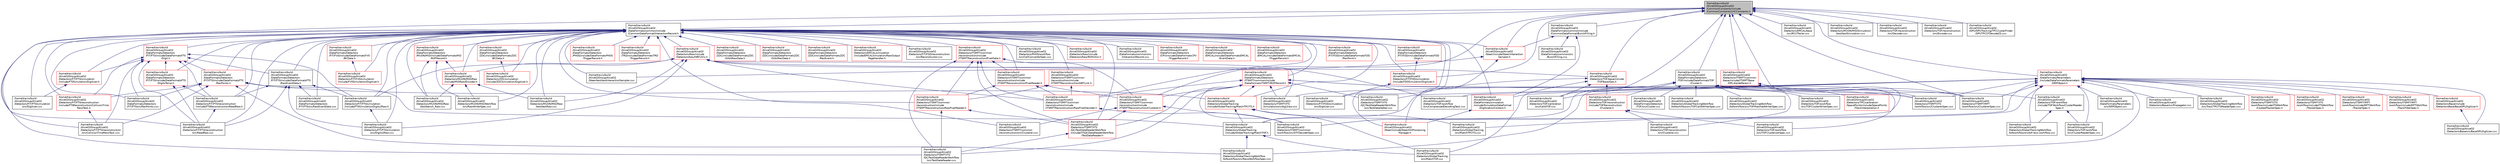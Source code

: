 digraph "/home/travis/build/AliceO2Group/AliceO2/Common/Constants/include/CommonConstants/LHCConstants.h"
{
 // INTERACTIVE_SVG=YES
  bgcolor="transparent";
  edge [fontname="Helvetica",fontsize="10",labelfontname="Helvetica",labelfontsize="10"];
  node [fontname="Helvetica",fontsize="10",shape=record];
  Node1 [label="/home/travis/build\l/AliceO2Group/AliceO2\l/Common/Constants/include\l/CommonConstants/LHCConstants.h",height=0.2,width=0.4,color="black", fillcolor="grey75", style="filled", fontcolor="black"];
  Node1 -> Node2 [dir="back",color="midnightblue",fontsize="10",style="solid",fontname="Helvetica"];
  Node2 [label="/home/travis/build\l/AliceO2Group/AliceO2\l/DataFormats/common/include\l/CommonDataFormat/BunchFilling.h",height=0.2,width=0.4,color="black",URL="$d4/d5f/BunchFilling_8h.html"];
  Node2 -> Node3 [dir="back",color="midnightblue",fontsize="10",style="solid",fontname="Helvetica"];
  Node3 [label="/home/travis/build\l/AliceO2Group/AliceO2\l/DataFormats/common/src\l/BunchFilling.cxx",height=0.2,width=0.4,color="black",URL="$db/de7/BunchFilling_8cxx.html"];
  Node2 -> Node4 [dir="back",color="midnightblue",fontsize="10",style="solid",fontname="Helvetica"];
  Node4 [label="/home/travis/build\l/AliceO2Group/AliceO2\l/DataFormats/simulation\l/include/SimulationDataFormat\l/DigitizationContext.h",height=0.2,width=0.4,color="red",URL="$d1/def/DigitizationContext_8h.html"];
  Node4 -> Node6 [dir="back",color="midnightblue",fontsize="10",style="solid",fontname="Helvetica"];
  Node6 [label="/home/travis/build\l/AliceO2Group/AliceO2\l/Steer/include/Steer/HitProcessing\lManager.h",height=0.2,width=0.4,color="red",URL="$dd/d40/HitProcessingManager_8h.html"];
  Node2 -> Node28 [dir="back",color="midnightblue",fontsize="10",style="solid",fontname="Helvetica"];
  Node28 [label="/home/travis/build\l/AliceO2Group/AliceO2\l/Steer/include/Steer/Interaction\lSampler.h",height=0.2,width=0.4,color="red",URL="$df/dff/InteractionSampler_8h.html"];
  Node28 -> Node6 [dir="back",color="midnightblue",fontsize="10",style="solid",fontname="Helvetica"];
  Node28 -> Node34 [dir="back",color="midnightblue",fontsize="10",style="solid",fontname="Helvetica"];
  Node34 [label="/home/travis/build\l/AliceO2Group/AliceO2\l/Steer/test/testInteractionSampler.cxx",height=0.2,width=0.4,color="black",URL="$d6/d9e/testInteractionSampler_8cxx.html"];
  Node1 -> Node35 [dir="back",color="midnightblue",fontsize="10",style="solid",fontname="Helvetica"];
  Node35 [label="/home/travis/build\l/AliceO2Group/AliceO2\l/DataFormats/common/include\l/CommonDataFormat/InteractionRecord.h",height=0.2,width=0.4,color="black",URL="$d9/d80/InteractionRecord_8h.html"];
  Node35 -> Node36 [dir="back",color="midnightblue",fontsize="10",style="solid",fontname="Helvetica"];
  Node36 [label="/home/travis/build\l/AliceO2Group/AliceO2\l/DataFormats/common/src\l/InteractionRecord.cxx",height=0.2,width=0.4,color="black",URL="$d3/d7a/InteractionRecord_8cxx.html"];
  Node35 -> Node37 [dir="back",color="midnightblue",fontsize="10",style="solid",fontname="Helvetica"];
  Node37 [label="/home/travis/build\l/AliceO2Group/AliceO2\l/DataFormats/Detectors\l/CPV/include/DataFormatsCPV\l/TriggerRecord.h",height=0.2,width=0.4,color="red",URL="$d6/d7a/CPV_2include_2DataFormatsCPV_2TriggerRecord_8h.html"];
  Node35 -> Node46 [dir="back",color="midnightblue",fontsize="10",style="solid",fontname="Helvetica"];
  Node46 [label="/home/travis/build\l/AliceO2Group/AliceO2\l/DataFormats/Detectors\l/EMCAL/include/DataFormatsEMCAL\l/EventData.h",height=0.2,width=0.4,color="red",URL="$dd/df3/EventData_8h.html"];
  Node35 -> Node52 [dir="back",color="midnightblue",fontsize="10",style="solid",fontname="Helvetica"];
  Node52 [label="/home/travis/build\l/AliceO2Group/AliceO2\l/DataFormats/Detectors\l/EMCAL/include/DataFormatsEMCAL\l/TriggerRecord.h",height=0.2,width=0.4,color="red",URL="$d9/d38/EMCAL_2include_2DataFormatsEMCAL_2TriggerRecord_8h.html"];
  Node35 -> Node68 [dir="back",color="midnightblue",fontsize="10",style="solid",fontname="Helvetica"];
  Node68 [label="/home/travis/build\l/AliceO2Group/AliceO2\l/DataFormats/Detectors\l/FIT/FDD/include/DataFormatsFDD\l/Digit.h",height=0.2,width=0.4,color="red",URL="$d9/dc4/DataFormats_2Detectors_2FIT_2FDD_2include_2DataFormatsFDD_2Digit_8h.html"];
  Node68 -> Node74 [dir="back",color="midnightblue",fontsize="10",style="solid",fontname="Helvetica"];
  Node74 [label="/home/travis/build\l/AliceO2Group/AliceO2\l/Detectors/FIT/FDD/simulation\l/include/FDDSimulation/Digitizer.h",height=0.2,width=0.4,color="red",URL="$d3/d51/FIT_2FDD_2simulation_2include_2FDDSimulation_2Digitizer_8h.html"];
  Node74 -> Node75 [dir="back",color="midnightblue",fontsize="10",style="solid",fontname="Helvetica"];
  Node75 [label="/home/travis/build\l/AliceO2Group/AliceO2\l/Detectors/FIT/FDD/simulation\l/src/Digitizer.cxx",height=0.2,width=0.4,color="black",URL="$d0/d8c/FIT_2FDD_2simulation_2src_2Digitizer_8cxx.html"];
  Node35 -> Node79 [dir="back",color="midnightblue",fontsize="10",style="solid",fontname="Helvetica"];
  Node79 [label="/home/travis/build\l/AliceO2Group/AliceO2\l/DataFormats/Detectors\l/FIT/FDD/include/DataFormatsFDD\l/RecPoint.h",height=0.2,width=0.4,color="red",URL="$d8/d0c/RecPoint_8h.html",tooltip="Definition of the FDD RecPoint class. "];
  Node35 -> Node83 [dir="back",color="midnightblue",fontsize="10",style="solid",fontname="Helvetica"];
  Node83 [label="/home/travis/build\l/AliceO2Group/AliceO2\l/DataFormats/Detectors\l/FIT/FT0/include/DataFormatsFT0\l/Digit.h",height=0.2,width=0.4,color="red",URL="$d0/d0a/DataFormats_2Detectors_2FIT_2FT0_2include_2DataFormatsFT0_2Digit_8h.html"];
  Node83 -> Node84 [dir="back",color="midnightblue",fontsize="10",style="solid",fontname="Helvetica"];
  Node84 [label="/home/travis/build\l/AliceO2Group/AliceO2\l/DataFormats/Detectors\l/FIT/FT0/include/DataFormatsFT0\l/DigitsTemp.h",height=0.2,width=0.4,color="red",URL="$d5/d65/DigitsTemp_8h.html"];
  Node84 -> Node86 [dir="back",color="midnightblue",fontsize="10",style="solid",fontname="Helvetica"];
  Node86 [label="/home/travis/build\l/AliceO2Group/AliceO2\l/Detectors/FIT/FT0/reconstruction\l/include/FT0Reconstruction/ReadRaw.h",height=0.2,width=0.4,color="black",URL="$dd/d58/ReadRaw_8h.html",tooltip="read raw data and writes digits "];
  Node86 -> Node87 [dir="back",color="midnightblue",fontsize="10",style="solid",fontname="Helvetica"];
  Node87 [label="/home/travis/build\l/AliceO2Group/AliceO2\l/Detectors/FIT/FT0/reconstruction\l/src/ReadRaw.cxx",height=0.2,width=0.4,color="black",URL="$de/d70/ReadRaw_8cxx.html"];
  Node84 -> Node87 [dir="back",color="midnightblue",fontsize="10",style="solid",fontname="Helvetica"];
  Node83 -> Node88 [dir="back",color="midnightblue",fontsize="10",style="solid",fontname="Helvetica"];
  Node88 [label="/home/travis/build\l/AliceO2Group/AliceO2\l/DataFormats/Detectors\l/FIT/FT0/include/DataFormatsFT0\l/RawEventData.h",height=0.2,width=0.4,color="black",URL="$d1/dfe/RawEventData_8h.html"];
  Node88 -> Node89 [dir="back",color="midnightblue",fontsize="10",style="solid",fontname="Helvetica"];
  Node89 [label="/home/travis/build\l/AliceO2Group/AliceO2\l/DataFormats/Detectors\l/FIT/FT0/src/RawEventData.cxx",height=0.2,width=0.4,color="black",URL="$db/d97/RawEventData_8cxx.html"];
  Node88 -> Node86 [dir="back",color="midnightblue",fontsize="10",style="solid",fontname="Helvetica"];
  Node88 -> Node87 [dir="back",color="midnightblue",fontsize="10",style="solid",fontname="Helvetica"];
  Node88 -> Node90 [dir="back",color="midnightblue",fontsize="10",style="solid",fontname="Helvetica"];
  Node90 [label="/home/travis/build\l/AliceO2Group/AliceO2\l/Detectors/FIT/FT0/simulation\l/include/FT0Simulation/Digits2Raw.h",height=0.2,width=0.4,color="black",URL="$d8/dfe/Digits2Raw_8h.html",tooltip="converts digits to raw format "];
  Node90 -> Node91 [dir="back",color="midnightblue",fontsize="10",style="solid",fontname="Helvetica"];
  Node91 [label="/home/travis/build\l/AliceO2Group/AliceO2\l/Detectors/FIT/FT0/simulation\l/src/Digits2Raw.cxx",height=0.2,width=0.4,color="black",URL="$da/de9/Digits2Raw_8cxx.html"];
  Node88 -> Node91 [dir="back",color="midnightblue",fontsize="10",style="solid",fontname="Helvetica"];
  Node83 -> Node92 [dir="back",color="midnightblue",fontsize="10",style="solid",fontname="Helvetica"];
  Node92 [label="/home/travis/build\l/AliceO2Group/AliceO2\l/DataFormats/Detectors\l/FIT/FT0/include/DataFormatsFT0\l/RecPoints.h",height=0.2,width=0.4,color="red",URL="$d4/d57/RecPoints_8h.html",tooltip="Definition of the FIT RecPoints class. "];
  Node92 -> Node93 [dir="back",color="midnightblue",fontsize="10",style="solid",fontname="Helvetica"];
  Node93 [label="/home/travis/build\l/AliceO2Group/AliceO2\l/DataFormats/Detectors\l/FIT/FT0/src/RecPoints.cxx",height=0.2,width=0.4,color="black",URL="$d3/d21/RecPoints_8cxx.html"];
  Node92 -> Node94 [dir="back",color="midnightblue",fontsize="10",style="solid",fontname="Helvetica"];
  Node94 [label="/home/travis/build\l/AliceO2Group/AliceO2\l/Detectors/FIT/FT0/reconstruction\l/include/FT0Reconstruction/CollisionTime\lRecoTask.h",height=0.2,width=0.4,color="red",URL="$d1/d6c/CollisionTimeRecoTask_8h.html",tooltip="Definition of the FDD reconstruction. "];
  Node94 -> Node95 [dir="back",color="midnightblue",fontsize="10",style="solid",fontname="Helvetica"];
  Node95 [label="/home/travis/build\l/AliceO2Group/AliceO2\l/Detectors/FIT/FT0/reconstruction\l/src/CollisionTimeRecoTask.cxx",height=0.2,width=0.4,color="black",URL="$d9/d2f/CollisionTimeRecoTask_8cxx.html",tooltip="Implementation of the FIT reconstruction task. "];
  Node92 -> Node95 [dir="back",color="midnightblue",fontsize="10",style="solid",fontname="Helvetica"];
  Node92 -> Node104 [dir="back",color="midnightblue",fontsize="10",style="solid",fontname="Helvetica"];
  Node104 [label="/home/travis/build\l/AliceO2Group/AliceO2\l/Detectors/GlobalTracking\l/include/GlobalTracking/MatchTOF.h",height=0.2,width=0.4,color="black",URL="$d0/d74/MatchTOF_8h.html",tooltip="Class to perform TOF matching to global tracks. "];
  Node104 -> Node105 [dir="back",color="midnightblue",fontsize="10",style="solid",fontname="Helvetica"];
  Node105 [label="/home/travis/build\l/AliceO2Group/AliceO2\l/Detectors/GlobalTracking\l/src/MatchTOF.cxx",height=0.2,width=0.4,color="black",URL="$db/d6a/MatchTOF_8cxx.html"];
  Node104 -> Node106 [dir="back",color="midnightblue",fontsize="10",style="solid",fontname="Helvetica"];
  Node106 [label="/home/travis/build\l/AliceO2Group/AliceO2\l/Detectors/GlobalTrackingWorkflow\l/tofworkflow/src/RecoWorkflowSpec.cxx",height=0.2,width=0.4,color="black",URL="$d8/d84/RecoWorkflowSpec_8cxx.html"];
  Node92 -> Node107 [dir="back",color="midnightblue",fontsize="10",style="solid",fontname="Helvetica"];
  Node107 [label="/home/travis/build\l/AliceO2Group/AliceO2\l/Detectors/GlobalTracking\l/include/GlobalTracking/MatchTPCITS.h",height=0.2,width=0.4,color="red",URL="$d3/dac/MatchTPCITS_8h.html",tooltip="Class to perform TPC ITS matching. "];
  Node107 -> Node104 [dir="back",color="midnightblue",fontsize="10",style="solid",fontname="Helvetica"];
  Node107 -> Node105 [dir="back",color="midnightblue",fontsize="10",style="solid",fontname="Helvetica"];
  Node107 -> Node108 [dir="back",color="midnightblue",fontsize="10",style="solid",fontname="Helvetica"];
  Node108 [label="/home/travis/build\l/AliceO2Group/AliceO2\l/Detectors/GlobalTracking\l/src/MatchTPCITS.cxx",height=0.2,width=0.4,color="black",URL="$dc/d59/MatchTPCITS_8cxx.html"];
  Node92 -> Node106 [dir="back",color="midnightblue",fontsize="10",style="solid",fontname="Helvetica"];
  Node83 -> Node93 [dir="back",color="midnightblue",fontsize="10",style="solid",fontname="Helvetica"];
  Node83 -> Node94 [dir="back",color="midnightblue",fontsize="10",style="solid",fontname="Helvetica"];
  Node83 -> Node86 [dir="back",color="midnightblue",fontsize="10",style="solid",fontname="Helvetica"];
  Node83 -> Node95 [dir="back",color="midnightblue",fontsize="10",style="solid",fontname="Helvetica"];
  Node83 -> Node87 [dir="back",color="midnightblue",fontsize="10",style="solid",fontname="Helvetica"];
  Node83 -> Node112 [dir="back",color="midnightblue",fontsize="10",style="solid",fontname="Helvetica"];
  Node112 [label="/home/travis/build\l/AliceO2Group/AliceO2\l/Detectors/FIT/FT0/simulation\l/include/FT0Simulation/Digitizer.h",height=0.2,width=0.4,color="red",URL="$da/d10/FIT_2FT0_2simulation_2include_2FT0Simulation_2Digitizer_8h.html"];
  Node112 -> Node113 [dir="back",color="midnightblue",fontsize="10",style="solid",fontname="Helvetica"];
  Node113 [label="/home/travis/build\l/AliceO2Group/AliceO2\l/Detectors/FIT/FT0/simulation\l/src/Digitizer.cxx",height=0.2,width=0.4,color="black",URL="$de/dd9/FIT_2FT0_2simulation_2src_2Digitizer_8cxx.html"];
  Node83 -> Node90 [dir="back",color="midnightblue",fontsize="10",style="solid",fontname="Helvetica"];
  Node35 -> Node84 [dir="back",color="midnightblue",fontsize="10",style="solid",fontname="Helvetica"];
  Node35 -> Node88 [dir="back",color="midnightblue",fontsize="10",style="solid",fontname="Helvetica"];
  Node35 -> Node92 [dir="back",color="midnightblue",fontsize="10",style="solid",fontname="Helvetica"];
  Node35 -> Node89 [dir="back",color="midnightblue",fontsize="10",style="solid",fontname="Helvetica"];
  Node35 -> Node93 [dir="back",color="midnightblue",fontsize="10",style="solid",fontname="Helvetica"];
  Node35 -> Node119 [dir="back",color="midnightblue",fontsize="10",style="solid",fontname="Helvetica"];
  Node119 [label="/home/travis/build\l/AliceO2Group/AliceO2\l/DataFormats/Detectors\l/FIT/FV0/include/DataFormatsFV0\l/BCData.h",height=0.2,width=0.4,color="red",URL="$d7/d54/FIT_2FV0_2include_2DataFormatsFV0_2BCData_8h.html"];
  Node119 -> Node121 [dir="back",color="midnightblue",fontsize="10",style="solid",fontname="Helvetica"];
  Node121 [label="/home/travis/build\l/AliceO2Group/AliceO2\l/Detectors/FIT/FV0/simulation\l/include/FV0Simulation/Digitizer.h",height=0.2,width=0.4,color="red",URL="$d6/d82/FIT_2FV0_2simulation_2include_2FV0Simulation_2Digitizer_8h.html"];
  Node35 -> Node124 [dir="back",color="midnightblue",fontsize="10",style="solid",fontname="Helvetica"];
  Node124 [label="/home/travis/build\l/AliceO2Group/AliceO2\l/DataFormats/Detectors\l/ITSMFT/common/include\l/DataFormatsITSMFT/ROFRecord.h",height=0.2,width=0.4,color="red",URL="$d0/dc6/ITSMFT_2common_2include_2DataFormatsITSMFT_2ROFRecord_8h.html"];
  Node124 -> Node107 [dir="back",color="midnightblue",fontsize="10",style="solid",fontname="Helvetica"];
  Node124 -> Node126 [dir="back",color="midnightblue",fontsize="10",style="solid",fontname="Helvetica"];
  Node126 [label="/home/travis/build\l/AliceO2Group/AliceO2\l/Detectors/ITSMFT/common\l/reconstruction/include\l/ITSMFTReconstruction/Clusterer.h",height=0.2,width=0.4,color="red",URL="$d6/d04/ITSMFT_2common_2reconstruction_2include_2ITSMFTReconstruction_2Clusterer_8h.html"];
  Node126 -> Node127 [dir="back",color="midnightblue",fontsize="10",style="solid",fontname="Helvetica"];
  Node127 [label="/home/travis/build\l/AliceO2Group/AliceO2\l/Detectors/ITSMFT/common\l/reconstruction/src/Clusterer.cxx",height=0.2,width=0.4,color="black",URL="$de/d69/ITSMFT_2common_2reconstruction_2src_2Clusterer_8cxx.html"];
  Node126 -> Node128 [dir="back",color="midnightblue",fontsize="10",style="solid",fontname="Helvetica"];
  Node128 [label="/home/travis/build\l/AliceO2Group/AliceO2\l/Detectors/ITSMFT/common\l/workflow/src/STFDecoderSpec.cxx",height=0.2,width=0.4,color="black",URL="$d6/d14/STFDecoderSpec_8cxx.html",tooltip="Device to decode ITS raw data from STF. "];
  Node126 -> Node129 [dir="back",color="midnightblue",fontsize="10",style="solid",fontname="Helvetica"];
  Node129 [label="/home/travis/build\l/AliceO2Group/AliceO2\l/Detectors/ITSMFT/ITS\l/QC/TestDataReaderWorkflow\l/include/ITSQCDataReaderWorkflow\l/TestDataReader.h",height=0.2,width=0.4,color="red",URL="$dd/d69/TestDataReader_8h.html"];
  Node129 -> Node130 [dir="back",color="midnightblue",fontsize="10",style="solid",fontname="Helvetica"];
  Node130 [label="/home/travis/build\l/AliceO2Group/AliceO2\l/Detectors/ITSMFT/ITS\l/QC/TestDataReaderWorkflow\l/src/TestDataReader.cxx",height=0.2,width=0.4,color="black",URL="$d0/dd9/TestDataReader_8cxx.html"];
  Node124 -> Node145 [dir="back",color="midnightblue",fontsize="10",style="solid",fontname="Helvetica"];
  Node145 [label="/home/travis/build\l/AliceO2Group/AliceO2\l/Detectors/ITSMFT/common\l/reconstruction/include\l/ITSMFTReconstruction/RawPixelDecoder.h",height=0.2,width=0.4,color="red",URL="$d7/d6e/RawPixelDecoder_8h.html",tooltip="Definition of the Alpide pixel reader for raw data processing. "];
  Node145 -> Node128 [dir="back",color="midnightblue",fontsize="10",style="solid",fontname="Helvetica"];
  Node124 -> Node128 [dir="back",color="midnightblue",fontsize="10",style="solid",fontname="Helvetica"];
  Node124 -> Node129 [dir="back",color="midnightblue",fontsize="10",style="solid",fontname="Helvetica"];
  Node124 -> Node144 [dir="back",color="midnightblue",fontsize="10",style="solid",fontname="Helvetica"];
  Node144 [label="/home/travis/build\l/AliceO2Group/AliceO2\l/Detectors/ITSMFT/ITS\l/QC/TestDataReaderWorkflow\l/src/TestDataGetter.cxx",height=0.2,width=0.4,color="black",URL="$d9/da7/TestDataGetter_8cxx.html"];
  Node124 -> Node130 [dir="back",color="midnightblue",fontsize="10",style="solid",fontname="Helvetica"];
  Node124 -> Node159 [dir="back",color="midnightblue",fontsize="10",style="solid",fontname="Helvetica"];
  Node159 [label="/home/travis/build\l/AliceO2Group/AliceO2\l/Detectors/ITSMFT/ITS\l/simulation/src/digi2raw.cxx",height=0.2,width=0.4,color="black",URL="$d1/d8e/digi2raw_8cxx.html"];
  Node124 -> Node135 [dir="back",color="midnightblue",fontsize="10",style="solid",fontname="Helvetica"];
  Node135 [label="/home/travis/build\l/AliceO2Group/AliceO2\l/Detectors/ITSMFT/ITS\l/workflow/src/ClustererSpec.cxx",height=0.2,width=0.4,color="black",URL="$d3/da3/ITSMFT_2ITS_2workflow_2src_2ClustererSpec_8cxx.html"];
  Node124 -> Node140 [dir="back",color="midnightblue",fontsize="10",style="solid",fontname="Helvetica"];
  Node140 [label="/home/travis/build\l/AliceO2Group/AliceO2\l/Detectors/ITSMFT/MFT\l/workflow/src/ClustererSpec.cxx",height=0.2,width=0.4,color="black",URL="$d4/d8b/ITSMFT_2MFT_2workflow_2src_2ClustererSpec_8cxx.html"];
  Node35 -> Node184 [dir="back",color="midnightblue",fontsize="10",style="solid",fontname="Helvetica"];
  Node184 [label="/home/travis/build\l/AliceO2Group/AliceO2\l/DataFormats/Detectors\l/MUON/MID/include/DataFormatsMID\l/ROFRecord.h",height=0.2,width=0.4,color="red",URL="$d2/df9/MUON_2MID_2include_2DataFormatsMID_2ROFRecord_8h.html",tooltip="Definition of the MID event record. "];
  Node184 -> Node208 [dir="back",color="midnightblue",fontsize="10",style="solid",fontname="Helvetica"];
  Node208 [label="/home/travis/build\l/AliceO2Group/AliceO2\l/Detectors/MUON/MID/Raw\l/include/MIDRaw/Encoder.h",height=0.2,width=0.4,color="red",URL="$db/de0/MUON_2MID_2Raw_2include_2MIDRaw_2Encoder_8h.html",tooltip="MID raw data encoder. "];
  Node208 -> Node203 [dir="back",color="midnightblue",fontsize="10",style="solid",fontname="Helvetica"];
  Node203 [label="/home/travis/build\l/AliceO2Group/AliceO2\l/Detectors/MUON/MID/Raw\l/test/bench_Raw.cxx",height=0.2,width=0.4,color="black",URL="$d5/d52/bench__Raw_8cxx.html"];
  Node208 -> Node204 [dir="back",color="midnightblue",fontsize="10",style="solid",fontname="Helvetica"];
  Node204 [label="/home/travis/build\l/AliceO2Group/AliceO2\l/Detectors/MUON/MID/Raw\l/test/testRaw.cxx",height=0.2,width=0.4,color="black",URL="$d8/d4c/testRaw_8cxx.html"];
  Node208 -> Node210 [dir="back",color="midnightblue",fontsize="10",style="solid",fontname="Helvetica"];
  Node210 [label="/home/travis/build\l/AliceO2Group/AliceO2\l/Detectors/MUON/MID/Workflow\l/src/RawWriterSpec.cxx",height=0.2,width=0.4,color="black",URL="$db/dd6/RawWriterSpec_8cxx.html",tooltip="Digits to raw converter spec for MID. "];
  Node184 -> Node203 [dir="back",color="midnightblue",fontsize="10",style="solid",fontname="Helvetica"];
  Node184 -> Node210 [dir="back",color="midnightblue",fontsize="10",style="solid",fontname="Helvetica"];
  Node35 -> Node226 [dir="back",color="midnightblue",fontsize="10",style="solid",fontname="Helvetica"];
  Node226 [label="/home/travis/build\l/AliceO2Group/AliceO2\l/DataFormats/Detectors\l/PHOS/include/DataFormatsPHOS\l/TriggerRecord.h",height=0.2,width=0.4,color="red",URL="$d2/df1/PHOS_2include_2DataFormatsPHOS_2TriggerRecord_8h.html"];
  Node35 -> Node236 [dir="back",color="midnightblue",fontsize="10",style="solid",fontname="Helvetica"];
  Node236 [label="/home/travis/build\l/AliceO2Group/AliceO2\l/DataFormats/Detectors\l/TRD/include/DataFormatsTRD\l/TriggerRecord.h",height=0.2,width=0.4,color="red",URL="$d9/dbe/TRD_2include_2DataFormatsTRD_2TriggerRecord_8h.html"];
  Node35 -> Node241 [dir="back",color="midnightblue",fontsize="10",style="solid",fontname="Helvetica"];
  Node241 [label="/home/travis/build\l/AliceO2Group/AliceO2\l/DataFormats/Detectors\l/ZDC/include/DataFormatsZDC\l/BCData.h",height=0.2,width=0.4,color="red",URL="$dd/d40/ZDC_2include_2DataFormatsZDC_2BCData_8h.html"];
  Node241 -> Node243 [dir="back",color="midnightblue",fontsize="10",style="solid",fontname="Helvetica"];
  Node243 [label="/home/travis/build\l/AliceO2Group/AliceO2\l/Detectors/ZDC/simulation\l/include/ZDCSimulation/Digitizer.h",height=0.2,width=0.4,color="red",URL="$db/de7/ZDC_2simulation_2include_2ZDCSimulation_2Digitizer_8h.html"];
  Node35 -> Node246 [dir="back",color="midnightblue",fontsize="10",style="solid",fontname="Helvetica"];
  Node246 [label="/home/travis/build\l/AliceO2Group/AliceO2\l/DataFormats/Detectors\l/ZDC/include/DataFormatsZDC\l/OrbitRawData.h",height=0.2,width=0.4,color="red",URL="$de/d87/OrbitRawData_8h.html",tooltip="Class to describe ZDC scalers and pedestals per orbit, received from the FE. "];
  Node35 -> Node248 [dir="back",color="midnightblue",fontsize="10",style="solid",fontname="Helvetica"];
  Node248 [label="/home/travis/build\l/AliceO2Group/AliceO2\l/DataFormats/Detectors\l/ZDC/include/DataFormatsZDC\l/OrbitRecData.h",height=0.2,width=0.4,color="red",URL="$df/dd9/OrbitRecData_8h.html",tooltip="Class to describe ZDC scalers reconstructed from the channels data. "];
  Node35 -> Node250 [dir="back",color="midnightblue",fontsize="10",style="solid",fontname="Helvetica"];
  Node250 [label="/home/travis/build\l/AliceO2Group/AliceO2\l/DataFormats/Detectors\l/ZDC/include/DataFormatsZDC\l/RecEvent.h",height=0.2,width=0.4,color="red",URL="$d0/dad/RecEvent_8h.html",tooltip="Class to describe reconstructed ZDC event (single BC with signal in one of detectors) ..."];
  Node35 -> Node4 [dir="back",color="midnightblue",fontsize="10",style="solid",fontname="Helvetica"];
  Node35 -> Node252 [dir="back",color="midnightblue",fontsize="10",style="solid",fontname="Helvetica"];
  Node252 [label="/home/travis/build\l/AliceO2Group/AliceO2\l/Detectors/EMCAL/simulation\l/include/EMCALSimulation/RawOutput\lPageHandler.h",height=0.2,width=0.4,color="red",URL="$d9/d87/RawOutputPageHandler_8h.html"];
  Node35 -> Node70 [dir="back",color="midnightblue",fontsize="10",style="solid",fontname="Helvetica"];
  Node70 [label="/home/travis/build\l/AliceO2Group/AliceO2\l/Detectors/FIT/FDD/reconstruction\l/src/Reconstructor.cxx",height=0.2,width=0.4,color="black",URL="$d8/d07/Reconstructor_8cxx.html",tooltip="Implementation of the FDD reconstruction. "];
  Node35 -> Node74 [dir="back",color="midnightblue",fontsize="10",style="solid",fontname="Helvetica"];
  Node35 -> Node75 [dir="back",color="midnightblue",fontsize="10",style="solid",fontname="Helvetica"];
  Node35 -> Node94 [dir="back",color="midnightblue",fontsize="10",style="solid",fontname="Helvetica"];
  Node35 -> Node86 [dir="back",color="midnightblue",fontsize="10",style="solid",fontname="Helvetica"];
  Node35 -> Node95 [dir="back",color="midnightblue",fontsize="10",style="solid",fontname="Helvetica"];
  Node35 -> Node87 [dir="back",color="midnightblue",fontsize="10",style="solid",fontname="Helvetica"];
  Node35 -> Node112 [dir="back",color="midnightblue",fontsize="10",style="solid",fontname="Helvetica"];
  Node35 -> Node90 [dir="back",color="midnightblue",fontsize="10",style="solid",fontname="Helvetica"];
  Node35 -> Node113 [dir="back",color="midnightblue",fontsize="10",style="solid",fontname="Helvetica"];
  Node35 -> Node91 [dir="back",color="midnightblue",fontsize="10",style="solid",fontname="Helvetica"];
  Node35 -> Node121 [dir="back",color="midnightblue",fontsize="10",style="solid",fontname="Helvetica"];
  Node35 -> Node107 [dir="back",color="midnightblue",fontsize="10",style="solid",fontname="Helvetica"];
  Node35 -> Node254 [dir="back",color="midnightblue",fontsize="10",style="solid",fontname="Helvetica"];
  Node254 [label="/home/travis/build\l/AliceO2Group/AliceO2\l/Detectors/ITSMFT/common\l/reconstruction/include\l/ITSMFTReconstruction/GBTLink.h",height=0.2,width=0.4,color="red",URL="$d0/dd1/GBTLink_8h.html",tooltip="Declarations of helper classes for the ITS/MFT raw data decoding. "];
  Node254 -> Node145 [dir="back",color="midnightblue",fontsize="10",style="solid",fontname="Helvetica"];
  Node254 -> Node255 [dir="back",color="midnightblue",fontsize="10",style="solid",fontname="Helvetica"];
  Node255 [label="/home/travis/build\l/AliceO2Group/AliceO2\l/Detectors/ITSMFT/common\l/reconstruction/include\l/ITSMFTReconstruction/RawPixelReader.h",height=0.2,width=0.4,color="red",URL="$dd/db8/RawPixelReader_8h.html",tooltip="Definition of the Alpide pixel reader for raw data processing. "];
  Node255 -> Node129 [dir="back",color="midnightblue",fontsize="10",style="solid",fontname="Helvetica"];
  Node255 -> Node130 [dir="back",color="midnightblue",fontsize="10",style="solid",fontname="Helvetica"];
  Node35 -> Node260 [dir="back",color="midnightblue",fontsize="10",style="solid",fontname="Helvetica"];
  Node260 [label="/home/travis/build\l/AliceO2Group/AliceO2\l/Detectors/ITSMFT/common\l/reconstruction/include\l/ITSMFTReconstruction/PixelData.h",height=0.2,width=0.4,color="red",URL="$da/d8d/PixelData_8h.html",tooltip="Transient data classes for single pixel and set of pixels from current chip. "];
  Node260 -> Node126 [dir="back",color="midnightblue",fontsize="10",style="solid",fontname="Helvetica"];
  Node260 -> Node264 [dir="back",color="midnightblue",fontsize="10",style="solid",fontname="Helvetica"];
  Node264 [label="/home/travis/build\l/AliceO2Group/AliceO2\l/Detectors/ITSMFT/common\l/reconstruction/include\l/ITSMFTReconstruction/PixelReader.h",height=0.2,width=0.4,color="red",URL="$df/d2e/PixelReader_8h.html",tooltip="Abstract class for Alpide data reader class. "];
  Node264 -> Node126 [dir="back",color="midnightblue",fontsize="10",style="solid",fontname="Helvetica"];
  Node264 -> Node145 [dir="back",color="midnightblue",fontsize="10",style="solid",fontname="Helvetica"];
  Node264 -> Node255 [dir="back",color="midnightblue",fontsize="10",style="solid",fontname="Helvetica"];
  Node260 -> Node145 [dir="back",color="midnightblue",fontsize="10",style="solid",fontname="Helvetica"];
  Node260 -> Node255 [dir="back",color="midnightblue",fontsize="10",style="solid",fontname="Helvetica"];
  Node260 -> Node129 [dir="back",color="midnightblue",fontsize="10",style="solid",fontname="Helvetica"];
  Node260 -> Node130 [dir="back",color="midnightblue",fontsize="10",style="solid",fontname="Helvetica"];
  Node35 -> Node264 [dir="back",color="midnightblue",fontsize="10",style="solid",fontname="Helvetica"];
  Node35 -> Node145 [dir="back",color="midnightblue",fontsize="10",style="solid",fontname="Helvetica"];
  Node35 -> Node255 [dir="back",color="midnightblue",fontsize="10",style="solid",fontname="Helvetica"];
  Node35 -> Node127 [dir="back",color="midnightblue",fontsize="10",style="solid",fontname="Helvetica"];
  Node35 -> Node129 [dir="back",color="midnightblue",fontsize="10",style="solid",fontname="Helvetica"];
  Node35 -> Node130 [dir="back",color="midnightblue",fontsize="10",style="solid",fontname="Helvetica"];
  Node35 -> Node208 [dir="back",color="midnightblue",fontsize="10",style="solid",fontname="Helvetica"];
  Node35 -> Node203 [dir="back",color="midnightblue",fontsize="10",style="solid",fontname="Helvetica"];
  Node35 -> Node204 [dir="back",color="midnightblue",fontsize="10",style="solid",fontname="Helvetica"];
  Node35 -> Node210 [dir="back",color="midnightblue",fontsize="10",style="solid",fontname="Helvetica"];
  Node35 -> Node234 [dir="back",color="midnightblue",fontsize="10",style="solid",fontname="Helvetica"];
  Node234 [label="/home/travis/build\l/AliceO2Group/AliceO2\l/Detectors/PHOS/workflow\l/src/CellConverterSpec.cxx",height=0.2,width=0.4,color="black",URL="$d1/d69/PHOS_2workflow_2src_2CellConverterSpec_8cxx.html"];
  Node35 -> Node266 [dir="back",color="midnightblue",fontsize="10",style="solid",fontname="Helvetica"];
  Node266 [label="/home/travis/build\l/AliceO2Group/AliceO2\l/Detectors/Raw/include\l/DetectorsRaw/HBFUtils.h",height=0.2,width=0.4,color="red",URL="$d1/dec/HBFUtils_8h.html"];
  Node266 -> Node90 [dir="back",color="midnightblue",fontsize="10",style="solid",fontname="Helvetica"];
  Node266 -> Node91 [dir="back",color="midnightblue",fontsize="10",style="solid",fontname="Helvetica"];
  Node266 -> Node145 [dir="back",color="midnightblue",fontsize="10",style="solid",fontname="Helvetica"];
  Node266 -> Node159 [dir="back",color="midnightblue",fontsize="10",style="solid",fontname="Helvetica"];
  Node266 -> Node208 [dir="back",color="midnightblue",fontsize="10",style="solid",fontname="Helvetica"];
  Node266 -> Node204 [dir="back",color="midnightblue",fontsize="10",style="solid",fontname="Helvetica"];
  Node266 -> Node272 [dir="back",color="midnightblue",fontsize="10",style="solid",fontname="Helvetica"];
  Node272 [label="/home/travis/build\l/AliceO2Group/AliceO2\l/Detectors/TOF/base/include\l/TOFBase/Geo.h",height=0.2,width=0.4,color="red",URL="$d4/d54/Geo_8h.html"];
  Node272 -> Node104 [dir="back",color="midnightblue",fontsize="10",style="solid",fontname="Helvetica"];
  Node272 -> Node105 [dir="back",color="midnightblue",fontsize="10",style="solid",fontname="Helvetica"];
  Node272 -> Node306 [dir="back",color="midnightblue",fontsize="10",style="solid",fontname="Helvetica"];
  Node306 [label="/home/travis/build\l/AliceO2Group/AliceO2\l/Detectors/TOF/calibration\l/src/CalibTOF.cxx",height=0.2,width=0.4,color="black",URL="$de/d89/CalibTOF_8cxx.html"];
  Node272 -> Node289 [dir="back",color="midnightblue",fontsize="10",style="solid",fontname="Helvetica"];
  Node289 [label="/home/travis/build\l/AliceO2Group/AliceO2\l/Detectors/TOF/reconstruction\l/include/TOFReconstruction\l/Clusterer.h",height=0.2,width=0.4,color="red",URL="$dc/d24/TOF_2reconstruction_2include_2TOFReconstruction_2Clusterer_8h.html"];
  Node289 -> Node292 [dir="back",color="midnightblue",fontsize="10",style="solid",fontname="Helvetica"];
  Node292 [label="/home/travis/build\l/AliceO2Group/AliceO2\l/Detectors/TOF/reconstruction\l/src/Clusterer.cxx",height=0.2,width=0.4,color="black",URL="$d5/d8a/TOF_2reconstruction_2src_2Clusterer_8cxx.html"];
  Node289 -> Node293 [dir="back",color="midnightblue",fontsize="10",style="solid",fontname="Helvetica"];
  Node293 [label="/home/travis/build\l/AliceO2Group/AliceO2\l/Detectors/TOF/workflow\l/src/TOFClusterizerSpec.cxx",height=0.2,width=0.4,color="black",URL="$da/df1/TOFClusterizerSpec_8cxx.html"];
  Node266 -> Node281 [dir="back",color="midnightblue",fontsize="10",style="solid",fontname="Helvetica"];
  Node281 [label="/home/travis/build\l/AliceO2Group/AliceO2\l/Detectors/TOF/workflow\l/src/CompressedDecodingTask.cxx",height=0.2,width=0.4,color="black",URL="$d8/d56/CompressedDecodingTask_8cxx.html",tooltip="TOF compressed data decoding task. "];
  Node35 -> Node317 [dir="back",color="midnightblue",fontsize="10",style="solid",fontname="Helvetica"];
  Node317 [label="/home/travis/build\l/AliceO2Group/AliceO2\l/Detectors/Raw/include\l/DetectorsRaw/RDHUtils.h",height=0.2,width=0.4,color="red",URL="$d6/dec/Raw_2include_2DetectorsRaw_2RDHUtils_8h.html"];
  Node35 -> Node243 [dir="back",color="midnightblue",fontsize="10",style="solid",fontname="Helvetica"];
  Node35 -> Node6 [dir="back",color="midnightblue",fontsize="10",style="solid",fontname="Helvetica"];
  Node35 -> Node28 [dir="back",color="midnightblue",fontsize="10",style="solid",fontname="Helvetica"];
  Node35 -> Node34 [dir="back",color="midnightblue",fontsize="10",style="solid",fontname="Helvetica"];
  Node1 -> Node328 [dir="back",color="midnightblue",fontsize="10",style="solid",fontname="Helvetica"];
  Node328 [label="/home/travis/build\l/AliceO2Group/AliceO2\l/DataFormats/Detectors\l/TOF/include/DataFormatsTOF\l/Cluster.h",height=0.2,width=0.4,color="black",URL="$d1/d50/DataFormats_2Detectors_2TOF_2include_2DataFormatsTOF_2Cluster_8h.html"];
  Node328 -> Node329 [dir="back",color="midnightblue",fontsize="10",style="solid",fontname="Helvetica"];
  Node329 [label="/home/travis/build\l/AliceO2Group/AliceO2\l/DataFormats/Detectors\l/TOF/src/Cluster.cxx",height=0.2,width=0.4,color="black",URL="$db/d6b/DataFormats_2Detectors_2TOF_2src_2Cluster_8cxx.html"];
  Node328 -> Node104 [dir="back",color="midnightblue",fontsize="10",style="solid",fontname="Helvetica"];
  Node328 -> Node106 [dir="back",color="midnightblue",fontsize="10",style="solid",fontname="Helvetica"];
  Node328 -> Node330 [dir="back",color="midnightblue",fontsize="10",style="solid",fontname="Helvetica"];
  Node330 [label="/home/travis/build\l/AliceO2Group/AliceO2\l/Detectors/GlobalTrackingWorkflow\l/tofworkflow/src/TOFCalibWriterSpec.cxx",height=0.2,width=0.4,color="black",URL="$dc/d9f/TOFCalibWriterSpec_8cxx.html"];
  Node328 -> Node331 [dir="back",color="midnightblue",fontsize="10",style="solid",fontname="Helvetica"];
  Node331 [label="/home/travis/build\l/AliceO2Group/AliceO2\l/Detectors/GlobalTrackingWorkflow\l/tofworkflow/src/TOFMatchedWriterSpec.cxx",height=0.2,width=0.4,color="black",URL="$d1/dd9/TOFMatchedWriterSpec_8cxx.html"];
  Node328 -> Node289 [dir="back",color="midnightblue",fontsize="10",style="solid",fontname="Helvetica"];
  Node328 -> Node292 [dir="back",color="midnightblue",fontsize="10",style="solid",fontname="Helvetica"];
  Node328 -> Node332 [dir="back",color="midnightblue",fontsize="10",style="solid",fontname="Helvetica"];
  Node332 [label="/home/travis/build\l/AliceO2Group/AliceO2\l/Detectors/TOF/workflow\l/include/TOFWorkflow/ClusterReader\lSpec.h",height=0.2,width=0.4,color="black",URL="$d0/d42/TOF_2workflow_2include_2TOFWorkflow_2ClusterReaderSpec_8h.html"];
  Node332 -> Node102 [dir="back",color="midnightblue",fontsize="10",style="solid",fontname="Helvetica"];
  Node102 [label="/home/travis/build\l/AliceO2Group/AliceO2\l/Detectors/GlobalTrackingWorkflow\l/tofworkflow/src/tof-reco-workflow.cxx",height=0.2,width=0.4,color="black",URL="$da/dfd/tof-reco-workflow_8cxx.html",tooltip="Basic DPL workflow for TOF reconstruction starting from digits. "];
  Node332 -> Node333 [dir="back",color="midnightblue",fontsize="10",style="solid",fontname="Helvetica"];
  Node333 [label="/home/travis/build\l/AliceO2Group/AliceO2\l/Detectors/TOF/workflow\l/src/ClusterReaderSpec.cxx",height=0.2,width=0.4,color="black",URL="$d5/d82/TOF_2workflow_2src_2ClusterReaderSpec_8cxx.html"];
  Node328 -> Node293 [dir="back",color="midnightblue",fontsize="10",style="solid",fontname="Helvetica"];
  Node328 -> Node334 [dir="back",color="midnightblue",fontsize="10",style="solid",fontname="Helvetica"];
  Node334 [label="/home/travis/build\l/AliceO2Group/AliceO2\l/Detectors/TOF/workflow\l/src/TOFClusterWriterSpec.cxx",height=0.2,width=0.4,color="black",URL="$d5/d8f/TOFClusterWriterSpec_8cxx.html"];
  Node328 -> Node335 [dir="back",color="midnightblue",fontsize="10",style="solid",fontname="Helvetica"];
  Node335 [label="/home/travis/build\l/AliceO2Group/AliceO2\l/Detectors/TPC/calibration\l/SpacePoints/include/SpacePoints\l/TrackInterpolation.h",height=0.2,width=0.4,color="red",URL="$d3/d0c/TrackInterpolation_8h.html",tooltip="Definition of the TrackInterpolation class. "];
  Node1 -> Node339 [dir="back",color="midnightblue",fontsize="10",style="solid",fontname="Helvetica"];
  Node339 [label="/home/travis/build\l/AliceO2Group/AliceO2\l/DataFormats/Parameters\l/include/DataFormatsParameters\l/GRPObject.h",height=0.2,width=0.4,color="red",URL="$de/d28/GRPObject_8h.html",tooltip="Header of the General Run Parameters object. "];
  Node339 -> Node340 [dir="back",color="midnightblue",fontsize="10",style="solid",fontname="Helvetica"];
  Node340 [label="/home/travis/build\l/AliceO2Group/AliceO2\l/DataFormats/Parameters\l/src/GRPObject.cxx",height=0.2,width=0.4,color="black",URL="$d9/df6/GRPObject_8cxx.html",tooltip="Implementation of General Run Parameters object. "];
  Node339 -> Node4 [dir="back",color="midnightblue",fontsize="10",style="solid",fontname="Helvetica"];
  Node339 -> Node341 [dir="back",color="midnightblue",fontsize="10",style="solid",fontname="Helvetica"];
  Node341 [label="/home/travis/build\l/AliceO2Group/AliceO2\l/Detectors/Base/include\l/DetectorsBase/BaseDPLDigitizer.h",height=0.2,width=0.4,color="red",URL="$dd/d36/BaseDPLDigitizer_8h.html",tooltip="Definition of the base digitizer task class. "];
  Node341 -> Node342 [dir="back",color="midnightblue",fontsize="10",style="solid",fontname="Helvetica"];
  Node342 [label="/home/travis/build\l/AliceO2Group/AliceO2\l/Detectors/Base/src/BaseDPLDigitizer.cxx",height=0.2,width=0.4,color="black",URL="$df/d11/BaseDPLDigitizer_8cxx.html"];
  Node339 -> Node342 [dir="back",color="midnightblue",fontsize="10",style="solid",fontname="Helvetica"];
  Node339 -> Node346 [dir="back",color="midnightblue",fontsize="10",style="solid",fontname="Helvetica"];
  Node346 [label="/home/travis/build\l/AliceO2Group/AliceO2\l/Detectors/Base/src/Propagator.cxx",height=0.2,width=0.4,color="black",URL="$d8/dee/Propagator_8cxx.html"];
  Node339 -> Node105 [dir="back",color="midnightblue",fontsize="10",style="solid",fontname="Helvetica"];
  Node339 -> Node108 [dir="back",color="midnightblue",fontsize="10",style="solid",fontname="Helvetica"];
  Node339 -> Node347 [dir="back",color="midnightblue",fontsize="10",style="solid",fontname="Helvetica"];
  Node347 [label="/home/travis/build\l/AliceO2Group/AliceO2\l/Detectors/GlobalTrackingWorkflow\l/src/TrackTPCITSReaderSpec.cxx",height=0.2,width=0.4,color="black",URL="$dd/d3a/TrackTPCITSReaderSpec_8cxx.html"];
  Node339 -> Node102 [dir="back",color="midnightblue",fontsize="10",style="solid",fontname="Helvetica"];
  Node339 -> Node128 [dir="back",color="midnightblue",fontsize="10",style="solid",fontname="Helvetica"];
  Node339 -> Node144 [dir="back",color="midnightblue",fontsize="10",style="solid",fontname="Helvetica"];
  Node339 -> Node159 [dir="back",color="midnightblue",fontsize="10",style="solid",fontname="Helvetica"];
  Node339 -> Node157 [dir="back",color="midnightblue",fontsize="10",style="solid",fontname="Helvetica"];
  Node157 [label="/home/travis/build\l/AliceO2Group/AliceO2\l/Detectors/ITSMFT/ITS\l/workflow/include/ITSWorkflow\l/CookedTrackerSpec.h",height=0.2,width=0.4,color="red",URL="$d2/d0b/CookedTrackerSpec_8h.html"];
  Node339 -> Node348 [dir="back",color="midnightblue",fontsize="10",style="solid",fontname="Helvetica"];
  Node348 [label="/home/travis/build\l/AliceO2Group/AliceO2\l/Detectors/ITSMFT/ITS\l/workflow/include/ITSWorkflow\l/TrackerSpec.h",height=0.2,width=0.4,color="red",URL="$de/d90/ITSMFT_2ITS_2workflow_2include_2ITSWorkflow_2TrackerSpec_8h.html"];
  Node339 -> Node135 [dir="back",color="midnightblue",fontsize="10",style="solid",fontname="Helvetica"];
  Node339 -> Node349 [dir="back",color="midnightblue",fontsize="10",style="solid",fontname="Helvetica"];
  Node349 [label="/home/travis/build\l/AliceO2Group/AliceO2\l/Detectors/ITSMFT/MFT\l/workflow/include/MFTWorkflow\l/TrackerSpec.h",height=0.2,width=0.4,color="red",URL="$d8/da1/ITSMFT_2MFT_2workflow_2include_2MFTWorkflow_2TrackerSpec_8h.html"];
  Node339 -> Node350 [dir="back",color="midnightblue",fontsize="10",style="solid",fontname="Helvetica"];
  Node350 [label="/home/travis/build\l/AliceO2Group/AliceO2\l/Detectors/ITSMFT/MFT\l/workflow/include/MFTWorkflow\l/TrackFitterSpec.h",height=0.2,width=0.4,color="red",URL="$d0/de4/ITSMFT_2MFT_2workflow_2include_2MFTWorkflow_2TrackFitterSpec_8h.html"];
  Node339 -> Node140 [dir="back",color="midnightblue",fontsize="10",style="solid",fontname="Helvetica"];
  Node339 -> Node306 [dir="back",color="midnightblue",fontsize="10",style="solid",fontname="Helvetica"];
  Node339 -> Node333 [dir="back",color="midnightblue",fontsize="10",style="solid",fontname="Helvetica"];
  Node339 -> Node281 [dir="back",color="midnightblue",fontsize="10",style="solid",fontname="Helvetica"];
  Node1 -> Node353 [dir="back",color="midnightblue",fontsize="10",style="solid",fontname="Helvetica"];
  Node353 [label="/home/travis/build\l/AliceO2Group/AliceO2\l/Detectors/EMCAL/base\l/src/RCUTrailer.cxx",height=0.2,width=0.4,color="black",URL="$d3/d24/RCUTrailer_8cxx.html"];
  Node1 -> Node74 [dir="back",color="midnightblue",fontsize="10",style="solid",fontname="Helvetica"];
  Node1 -> Node87 [dir="back",color="midnightblue",fontsize="10",style="solid",fontname="Helvetica"];
  Node1 -> Node354 [dir="back",color="midnightblue",fontsize="10",style="solid",fontname="Helvetica"];
  Node354 [label="/home/travis/build\l/AliceO2Group/AliceO2\l/Detectors/ITSMFT/common\l/base/include/ITSMFTBase\l/DPLAlpideParam.h",height=0.2,width=0.4,color="red",URL="$d4/d35/DPLAlpideParam_8h.html"];
  Node354 -> Node128 [dir="back",color="midnightblue",fontsize="10",style="solid",fontname="Helvetica"];
  Node354 -> Node135 [dir="back",color="midnightblue",fontsize="10",style="solid",fontname="Helvetica"];
  Node354 -> Node140 [dir="back",color="midnightblue",fontsize="10",style="solid",fontname="Helvetica"];
  Node1 -> Node126 [dir="back",color="midnightblue",fontsize="10",style="solid",fontname="Helvetica"];
  Node1 -> Node135 [dir="back",color="midnightblue",fontsize="10",style="solid",fontname="Helvetica"];
  Node1 -> Node140 [dir="back",color="midnightblue",fontsize="10",style="solid",fontname="Helvetica"];
  Node1 -> Node189 [dir="back",color="midnightblue",fontsize="10",style="solid",fontname="Helvetica"];
  Node189 [label="/home/travis/build\l/AliceO2Group/AliceO2\l/Detectors/MUON/MID/Simulation\l/test/testSimulation.cxx",height=0.2,width=0.4,color="black",URL="$d6/d45/testSimulation_8cxx.html"];
  Node1 -> Node272 [dir="back",color="midnightblue",fontsize="10",style="solid",fontname="Helvetica"];
  Node1 -> Node306 [dir="back",color="midnightblue",fontsize="10",style="solid",fontname="Helvetica"];
  Node1 -> Node278 [dir="back",color="midnightblue",fontsize="10",style="solid",fontname="Helvetica"];
  Node278 [label="/home/travis/build\l/AliceO2Group/AliceO2\l/Detectors/TOF/reconstruction\l/src/Decoder.cxx",height=0.2,width=0.4,color="black",URL="$de/da8/TOF_2reconstruction_2src_2Decoder_8cxx.html"];
  Node1 -> Node279 [dir="back",color="midnightblue",fontsize="10",style="solid",fontname="Helvetica"];
  Node279 [label="/home/travis/build\l/AliceO2Group/AliceO2\l/Detectors/TOF/reconstruction\l/src/Encoder.cxx",height=0.2,width=0.4,color="black",URL="$de/d5e/TOF_2reconstruction_2src_2Encoder_8cxx.html"];
  Node1 -> Node327 [dir="back",color="midnightblue",fontsize="10",style="solid",fontname="Helvetica"];
  Node327 [label="/home/travis/build\l/AliceO2Group/AliceO2\l/GPU/GPUTracking/TPCClusterFinder\l/GPUTPCCFDecodeZS.cxx",height=0.2,width=0.4,color="black",URL="$db/d5c/GPUTPCCFDecodeZS_8cxx.html"];
  Node1 -> Node28 [dir="back",color="midnightblue",fontsize="10",style="solid",fontname="Helvetica"];
}

